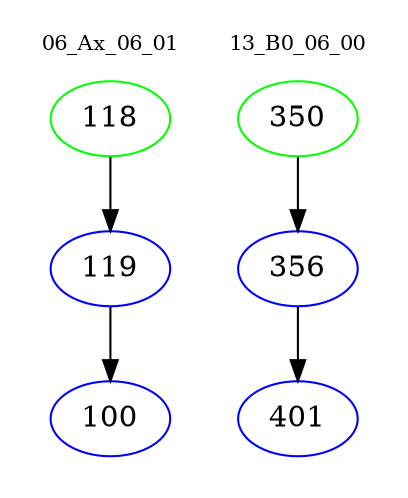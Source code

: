 digraph{
subgraph cluster_0 {
color = white
label = "06_Ax_06_01";
fontsize=10;
T0_118 [label="118", color="green"]
T0_118 -> T0_119 [color="black"]
T0_119 [label="119", color="blue"]
T0_119 -> T0_100 [color="black"]
T0_100 [label="100", color="blue"]
}
subgraph cluster_1 {
color = white
label = "13_B0_06_00";
fontsize=10;
T1_350 [label="350", color="green"]
T1_350 -> T1_356 [color="black"]
T1_356 [label="356", color="blue"]
T1_356 -> T1_401 [color="black"]
T1_401 [label="401", color="blue"]
}
}
